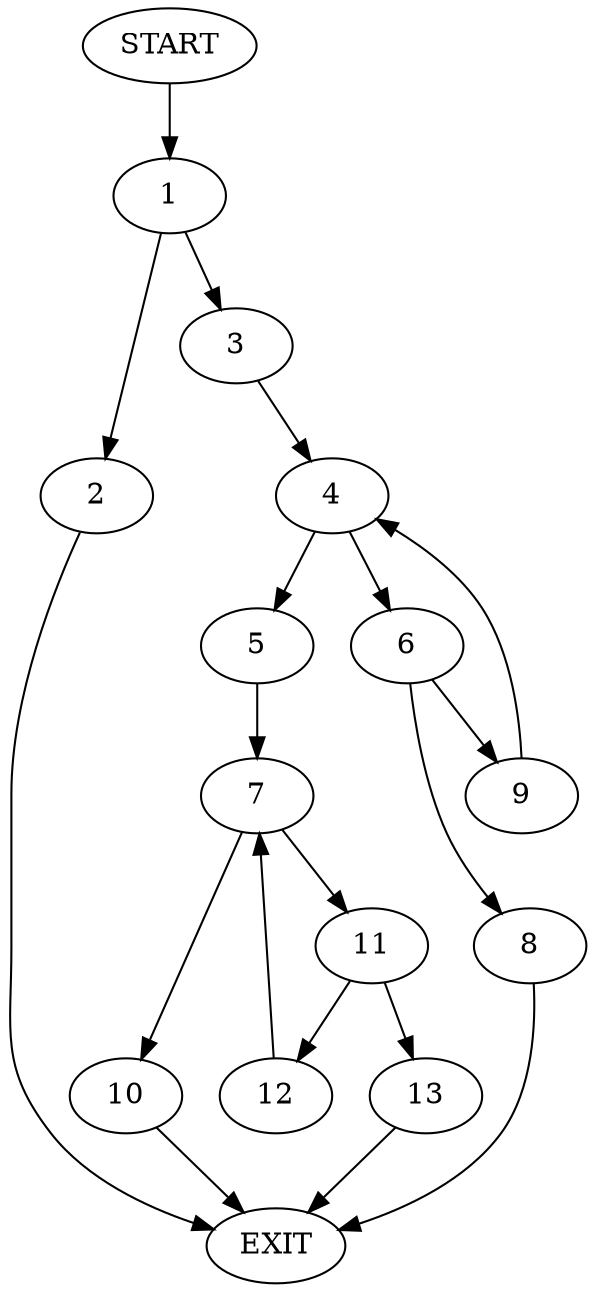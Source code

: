 digraph {
0 [label="START"]
14 [label="EXIT"]
0 -> 1
1 -> 2
1 -> 3
2 -> 14
3 -> 4
4 -> 5
4 -> 6
5 -> 7
6 -> 8
6 -> 9
7 -> 10
7 -> 11
10 -> 14
11 -> 12
11 -> 13
13 -> 14
12 -> 7
9 -> 4
8 -> 14
}
